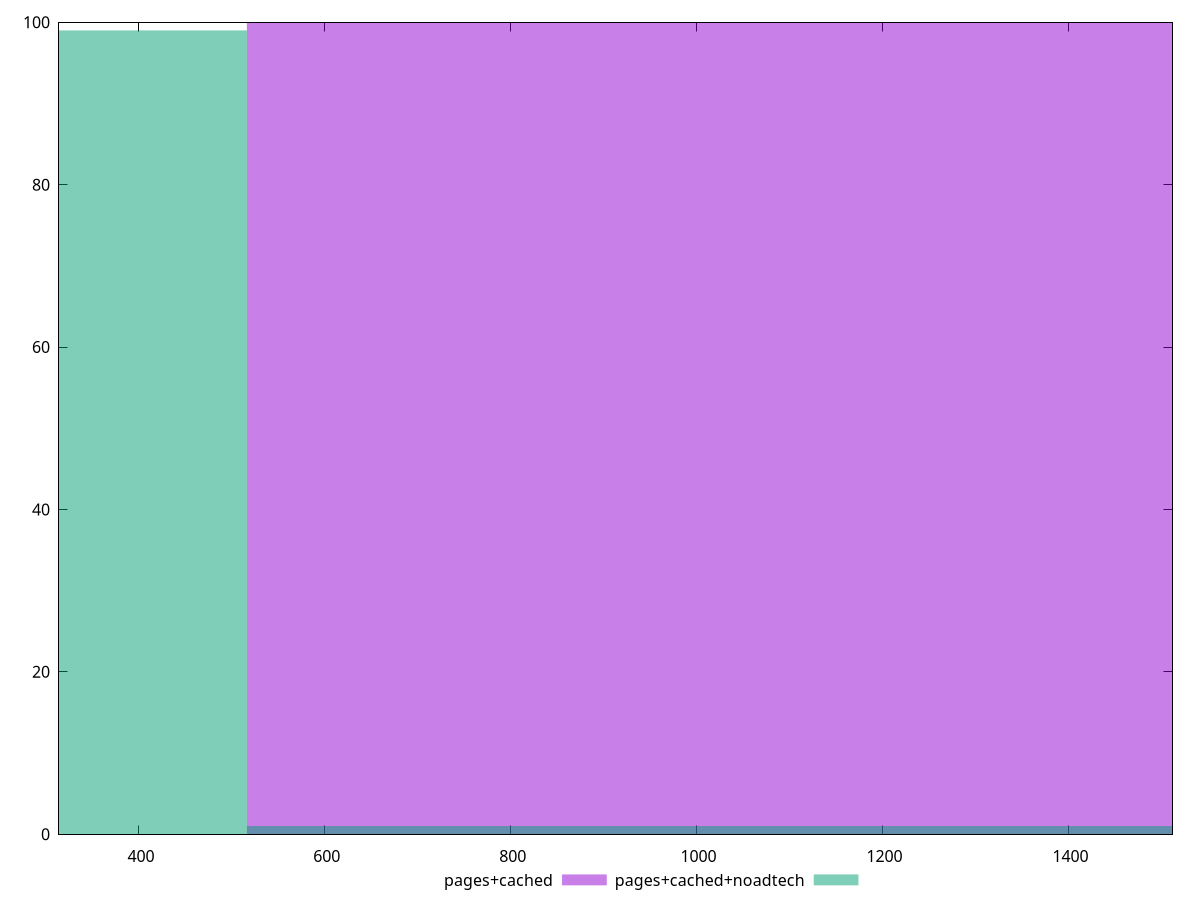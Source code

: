 reset

$pagesCached <<EOF
1032.2714352456642 100
EOF

$pagesCachedNoadtech <<EOF
1032.2714352456642 1
0 99
EOF

set key outside below
set boxwidth 1032.2714352456642
set xrange [314:1512]
set yrange [0:100]
set trange [0:100]
set style fill transparent solid 0.5 noborder
set terminal svg size 640, 500 enhanced background rgb 'white'
set output "report_00018_2021-02-10T15-25-16.877Z/render-blocking-resources/comparison/histogram/1_vs_2.svg"

plot $pagesCached title "pages+cached" with boxes, \
     $pagesCachedNoadtech title "pages+cached+noadtech" with boxes

reset
